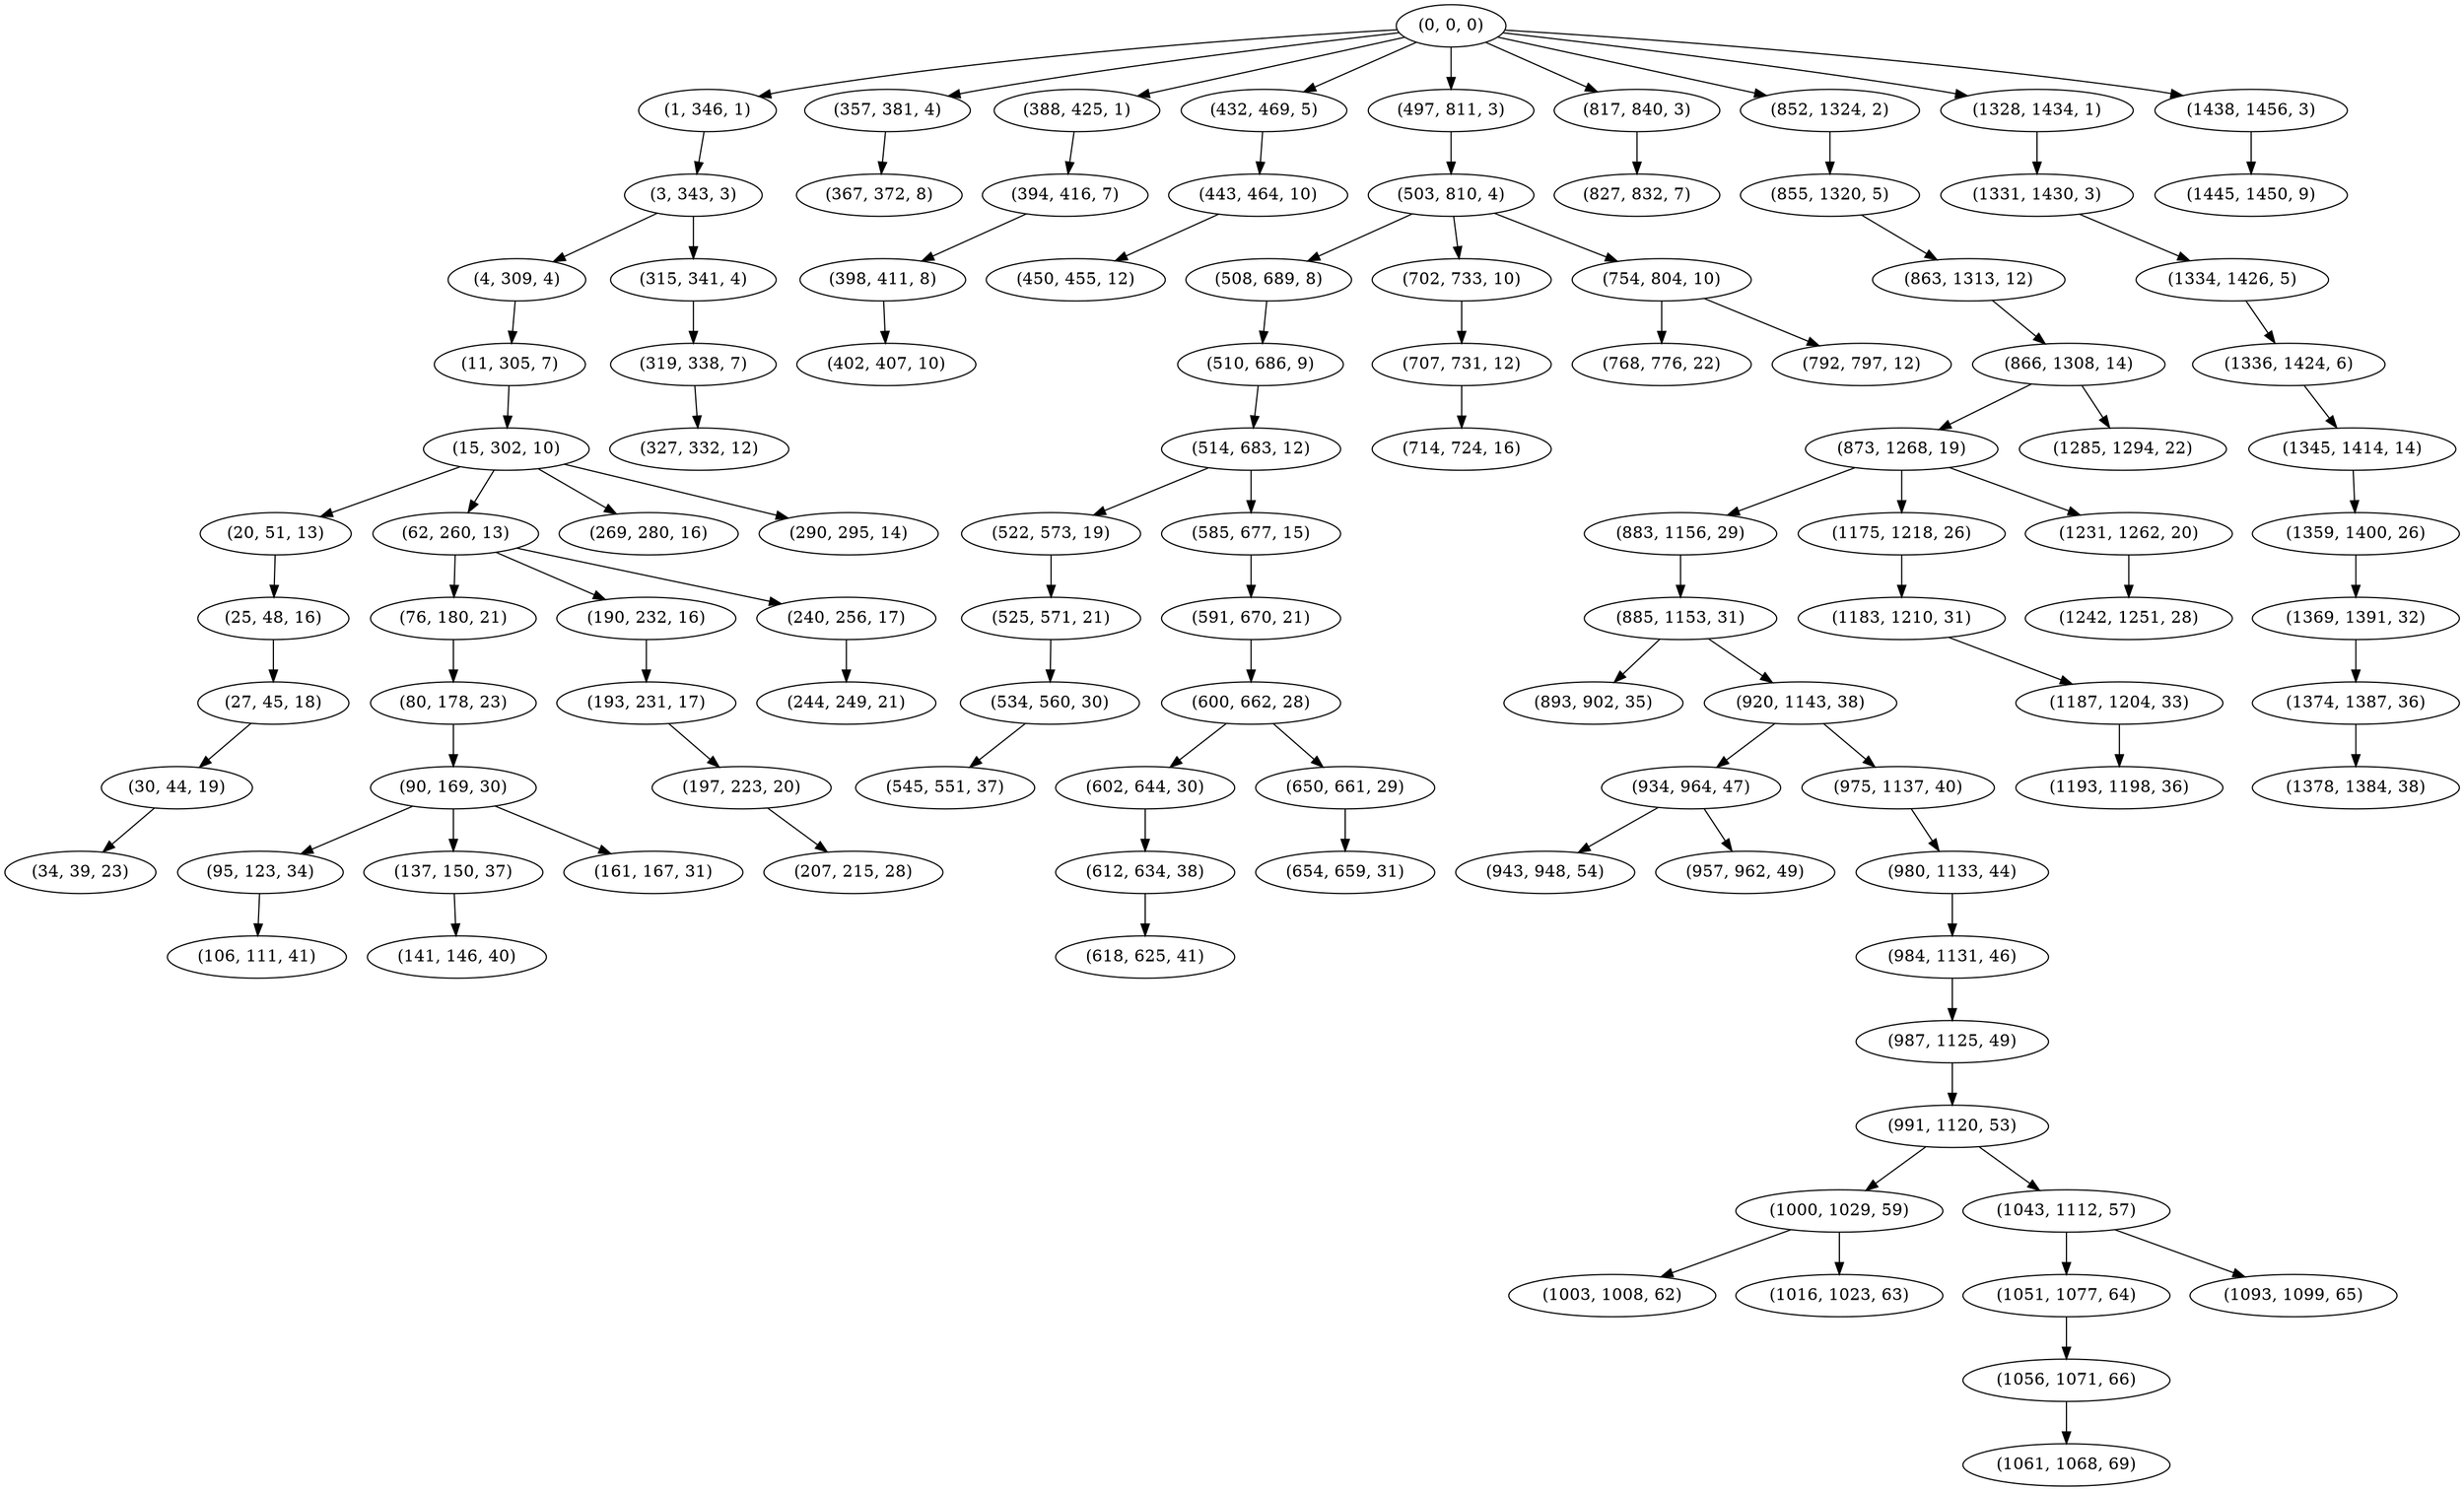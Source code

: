 digraph tree {
    "(0, 0, 0)";
    "(1, 346, 1)";
    "(3, 343, 3)";
    "(4, 309, 4)";
    "(11, 305, 7)";
    "(15, 302, 10)";
    "(20, 51, 13)";
    "(25, 48, 16)";
    "(27, 45, 18)";
    "(30, 44, 19)";
    "(34, 39, 23)";
    "(62, 260, 13)";
    "(76, 180, 21)";
    "(80, 178, 23)";
    "(90, 169, 30)";
    "(95, 123, 34)";
    "(106, 111, 41)";
    "(137, 150, 37)";
    "(141, 146, 40)";
    "(161, 167, 31)";
    "(190, 232, 16)";
    "(193, 231, 17)";
    "(197, 223, 20)";
    "(207, 215, 28)";
    "(240, 256, 17)";
    "(244, 249, 21)";
    "(269, 280, 16)";
    "(290, 295, 14)";
    "(315, 341, 4)";
    "(319, 338, 7)";
    "(327, 332, 12)";
    "(357, 381, 4)";
    "(367, 372, 8)";
    "(388, 425, 1)";
    "(394, 416, 7)";
    "(398, 411, 8)";
    "(402, 407, 10)";
    "(432, 469, 5)";
    "(443, 464, 10)";
    "(450, 455, 12)";
    "(497, 811, 3)";
    "(503, 810, 4)";
    "(508, 689, 8)";
    "(510, 686, 9)";
    "(514, 683, 12)";
    "(522, 573, 19)";
    "(525, 571, 21)";
    "(534, 560, 30)";
    "(545, 551, 37)";
    "(585, 677, 15)";
    "(591, 670, 21)";
    "(600, 662, 28)";
    "(602, 644, 30)";
    "(612, 634, 38)";
    "(618, 625, 41)";
    "(650, 661, 29)";
    "(654, 659, 31)";
    "(702, 733, 10)";
    "(707, 731, 12)";
    "(714, 724, 16)";
    "(754, 804, 10)";
    "(768, 776, 22)";
    "(792, 797, 12)";
    "(817, 840, 3)";
    "(827, 832, 7)";
    "(852, 1324, 2)";
    "(855, 1320, 5)";
    "(863, 1313, 12)";
    "(866, 1308, 14)";
    "(873, 1268, 19)";
    "(883, 1156, 29)";
    "(885, 1153, 31)";
    "(893, 902, 35)";
    "(920, 1143, 38)";
    "(934, 964, 47)";
    "(943, 948, 54)";
    "(957, 962, 49)";
    "(975, 1137, 40)";
    "(980, 1133, 44)";
    "(984, 1131, 46)";
    "(987, 1125, 49)";
    "(991, 1120, 53)";
    "(1000, 1029, 59)";
    "(1003, 1008, 62)";
    "(1016, 1023, 63)";
    "(1043, 1112, 57)";
    "(1051, 1077, 64)";
    "(1056, 1071, 66)";
    "(1061, 1068, 69)";
    "(1093, 1099, 65)";
    "(1175, 1218, 26)";
    "(1183, 1210, 31)";
    "(1187, 1204, 33)";
    "(1193, 1198, 36)";
    "(1231, 1262, 20)";
    "(1242, 1251, 28)";
    "(1285, 1294, 22)";
    "(1328, 1434, 1)";
    "(1331, 1430, 3)";
    "(1334, 1426, 5)";
    "(1336, 1424, 6)";
    "(1345, 1414, 14)";
    "(1359, 1400, 26)";
    "(1369, 1391, 32)";
    "(1374, 1387, 36)";
    "(1378, 1384, 38)";
    "(1438, 1456, 3)";
    "(1445, 1450, 9)";
    "(0, 0, 0)" -> "(1, 346, 1)";
    "(0, 0, 0)" -> "(357, 381, 4)";
    "(0, 0, 0)" -> "(388, 425, 1)";
    "(0, 0, 0)" -> "(432, 469, 5)";
    "(0, 0, 0)" -> "(497, 811, 3)";
    "(0, 0, 0)" -> "(817, 840, 3)";
    "(0, 0, 0)" -> "(852, 1324, 2)";
    "(0, 0, 0)" -> "(1328, 1434, 1)";
    "(0, 0, 0)" -> "(1438, 1456, 3)";
    "(1, 346, 1)" -> "(3, 343, 3)";
    "(3, 343, 3)" -> "(4, 309, 4)";
    "(3, 343, 3)" -> "(315, 341, 4)";
    "(4, 309, 4)" -> "(11, 305, 7)";
    "(11, 305, 7)" -> "(15, 302, 10)";
    "(15, 302, 10)" -> "(20, 51, 13)";
    "(15, 302, 10)" -> "(62, 260, 13)";
    "(15, 302, 10)" -> "(269, 280, 16)";
    "(15, 302, 10)" -> "(290, 295, 14)";
    "(20, 51, 13)" -> "(25, 48, 16)";
    "(25, 48, 16)" -> "(27, 45, 18)";
    "(27, 45, 18)" -> "(30, 44, 19)";
    "(30, 44, 19)" -> "(34, 39, 23)";
    "(62, 260, 13)" -> "(76, 180, 21)";
    "(62, 260, 13)" -> "(190, 232, 16)";
    "(62, 260, 13)" -> "(240, 256, 17)";
    "(76, 180, 21)" -> "(80, 178, 23)";
    "(80, 178, 23)" -> "(90, 169, 30)";
    "(90, 169, 30)" -> "(95, 123, 34)";
    "(90, 169, 30)" -> "(137, 150, 37)";
    "(90, 169, 30)" -> "(161, 167, 31)";
    "(95, 123, 34)" -> "(106, 111, 41)";
    "(137, 150, 37)" -> "(141, 146, 40)";
    "(190, 232, 16)" -> "(193, 231, 17)";
    "(193, 231, 17)" -> "(197, 223, 20)";
    "(197, 223, 20)" -> "(207, 215, 28)";
    "(240, 256, 17)" -> "(244, 249, 21)";
    "(315, 341, 4)" -> "(319, 338, 7)";
    "(319, 338, 7)" -> "(327, 332, 12)";
    "(357, 381, 4)" -> "(367, 372, 8)";
    "(388, 425, 1)" -> "(394, 416, 7)";
    "(394, 416, 7)" -> "(398, 411, 8)";
    "(398, 411, 8)" -> "(402, 407, 10)";
    "(432, 469, 5)" -> "(443, 464, 10)";
    "(443, 464, 10)" -> "(450, 455, 12)";
    "(497, 811, 3)" -> "(503, 810, 4)";
    "(503, 810, 4)" -> "(508, 689, 8)";
    "(503, 810, 4)" -> "(702, 733, 10)";
    "(503, 810, 4)" -> "(754, 804, 10)";
    "(508, 689, 8)" -> "(510, 686, 9)";
    "(510, 686, 9)" -> "(514, 683, 12)";
    "(514, 683, 12)" -> "(522, 573, 19)";
    "(514, 683, 12)" -> "(585, 677, 15)";
    "(522, 573, 19)" -> "(525, 571, 21)";
    "(525, 571, 21)" -> "(534, 560, 30)";
    "(534, 560, 30)" -> "(545, 551, 37)";
    "(585, 677, 15)" -> "(591, 670, 21)";
    "(591, 670, 21)" -> "(600, 662, 28)";
    "(600, 662, 28)" -> "(602, 644, 30)";
    "(600, 662, 28)" -> "(650, 661, 29)";
    "(602, 644, 30)" -> "(612, 634, 38)";
    "(612, 634, 38)" -> "(618, 625, 41)";
    "(650, 661, 29)" -> "(654, 659, 31)";
    "(702, 733, 10)" -> "(707, 731, 12)";
    "(707, 731, 12)" -> "(714, 724, 16)";
    "(754, 804, 10)" -> "(768, 776, 22)";
    "(754, 804, 10)" -> "(792, 797, 12)";
    "(817, 840, 3)" -> "(827, 832, 7)";
    "(852, 1324, 2)" -> "(855, 1320, 5)";
    "(855, 1320, 5)" -> "(863, 1313, 12)";
    "(863, 1313, 12)" -> "(866, 1308, 14)";
    "(866, 1308, 14)" -> "(873, 1268, 19)";
    "(866, 1308, 14)" -> "(1285, 1294, 22)";
    "(873, 1268, 19)" -> "(883, 1156, 29)";
    "(873, 1268, 19)" -> "(1175, 1218, 26)";
    "(873, 1268, 19)" -> "(1231, 1262, 20)";
    "(883, 1156, 29)" -> "(885, 1153, 31)";
    "(885, 1153, 31)" -> "(893, 902, 35)";
    "(885, 1153, 31)" -> "(920, 1143, 38)";
    "(920, 1143, 38)" -> "(934, 964, 47)";
    "(920, 1143, 38)" -> "(975, 1137, 40)";
    "(934, 964, 47)" -> "(943, 948, 54)";
    "(934, 964, 47)" -> "(957, 962, 49)";
    "(975, 1137, 40)" -> "(980, 1133, 44)";
    "(980, 1133, 44)" -> "(984, 1131, 46)";
    "(984, 1131, 46)" -> "(987, 1125, 49)";
    "(987, 1125, 49)" -> "(991, 1120, 53)";
    "(991, 1120, 53)" -> "(1000, 1029, 59)";
    "(991, 1120, 53)" -> "(1043, 1112, 57)";
    "(1000, 1029, 59)" -> "(1003, 1008, 62)";
    "(1000, 1029, 59)" -> "(1016, 1023, 63)";
    "(1043, 1112, 57)" -> "(1051, 1077, 64)";
    "(1043, 1112, 57)" -> "(1093, 1099, 65)";
    "(1051, 1077, 64)" -> "(1056, 1071, 66)";
    "(1056, 1071, 66)" -> "(1061, 1068, 69)";
    "(1175, 1218, 26)" -> "(1183, 1210, 31)";
    "(1183, 1210, 31)" -> "(1187, 1204, 33)";
    "(1187, 1204, 33)" -> "(1193, 1198, 36)";
    "(1231, 1262, 20)" -> "(1242, 1251, 28)";
    "(1328, 1434, 1)" -> "(1331, 1430, 3)";
    "(1331, 1430, 3)" -> "(1334, 1426, 5)";
    "(1334, 1426, 5)" -> "(1336, 1424, 6)";
    "(1336, 1424, 6)" -> "(1345, 1414, 14)";
    "(1345, 1414, 14)" -> "(1359, 1400, 26)";
    "(1359, 1400, 26)" -> "(1369, 1391, 32)";
    "(1369, 1391, 32)" -> "(1374, 1387, 36)";
    "(1374, 1387, 36)" -> "(1378, 1384, 38)";
    "(1438, 1456, 3)" -> "(1445, 1450, 9)";
}
